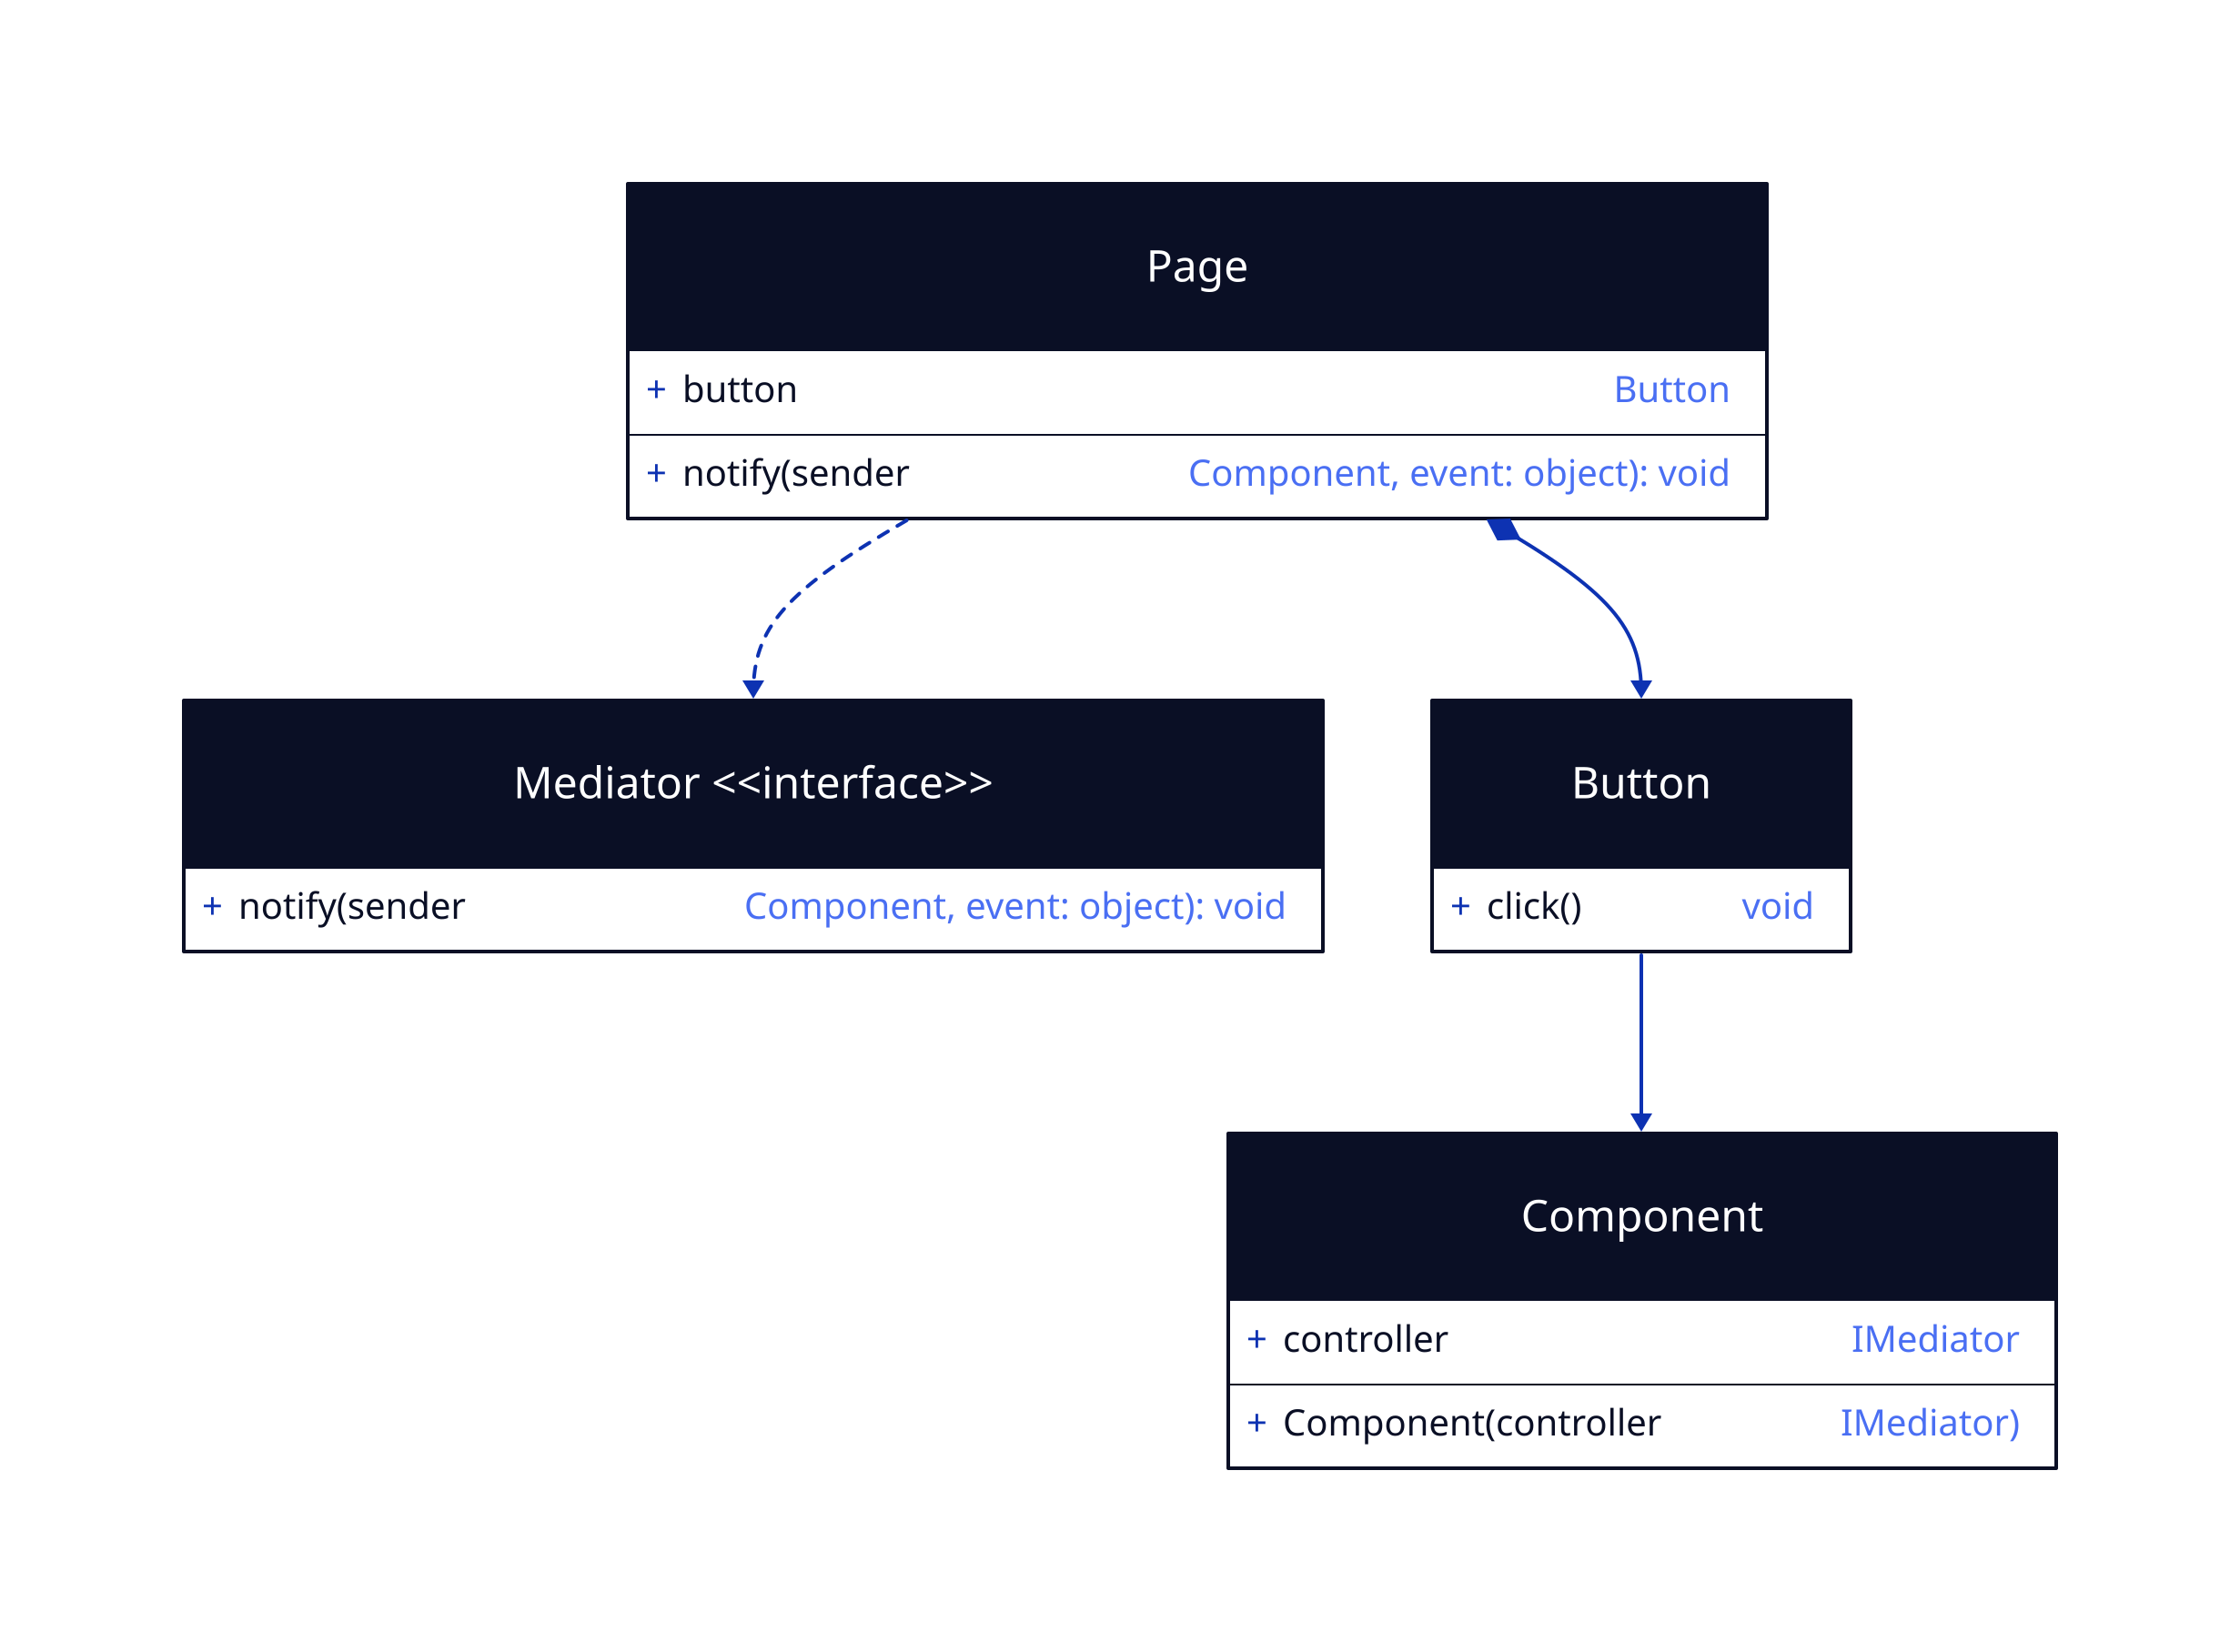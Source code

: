 IMediator {
    shape: class
    label: "Mediator <<interface>>"
    notify(sender: Component, event: object): void 
}

Page {
    shape: class
    button: Button
    notify(sender: Component, event: object): void
}

Component {
    shape: class
    label: "Component"
    Component(controller: IMediator)
    controller: IMediator
}

Button {
    shape: class
    click(): void
}

Page -> IMediator {
    style: {
        stroke-dash: 3
    }
}
Button -> Component
Page <-> Button {
    source-arrowhead: {
        shape: diamond
        style: {
            filled: true
        }
    }
}
